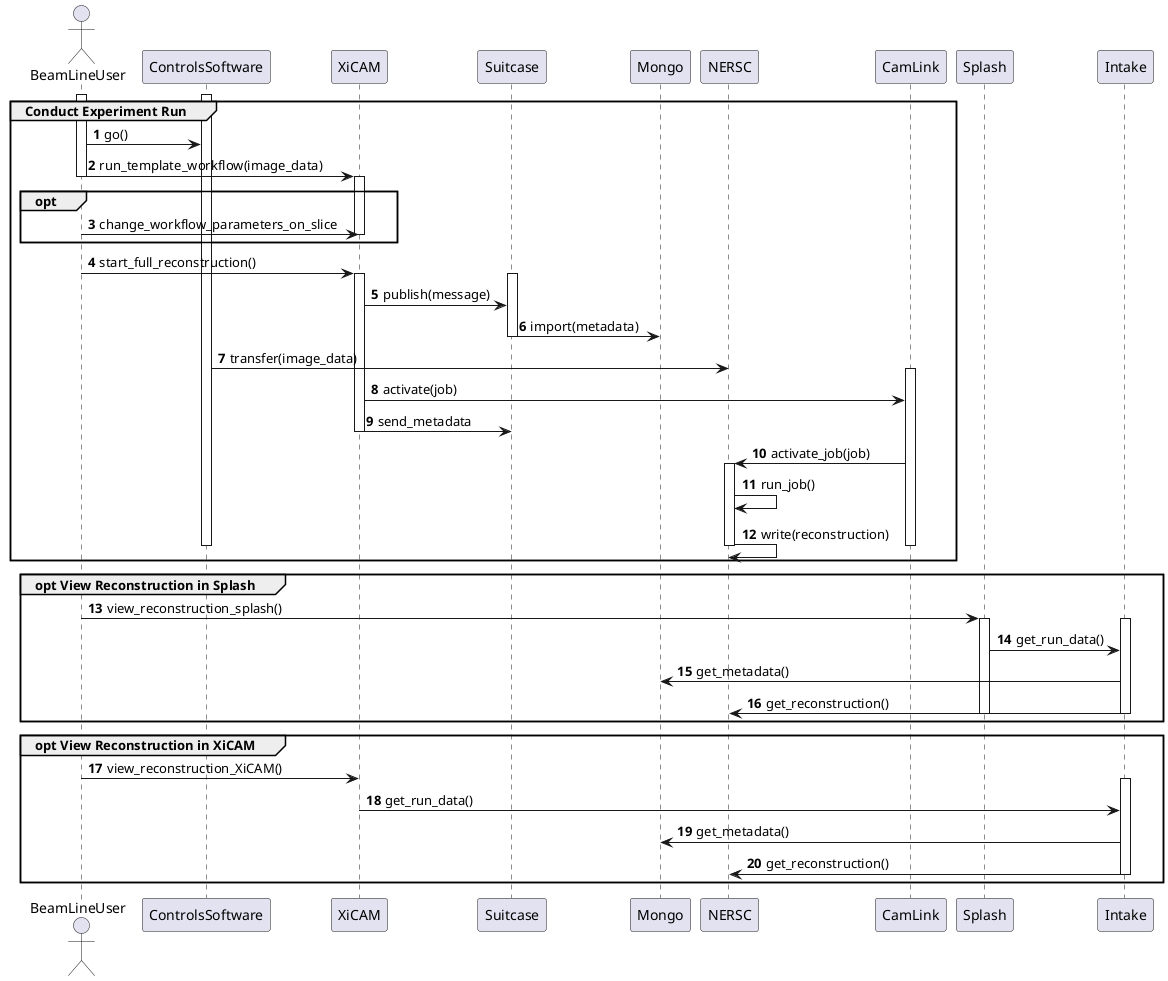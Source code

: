 @startuml

actor BeamLineUser

group Conduct Experiment Run
activate ControlsSoftware
autonumber
    activate BeamLineUser
        BeamLineUser -> ControlsSoftware: go()
        BeamLineUser -> XiCAM: run_template_workflow(image_data)
    deactivate BeamLineUser
    group opt
        activate XiCAM

            BeamLineUser -> XiCAM: change_workflow_parameters_on_slice
        deactivate XiCAM
    end

    BeamLineUser -> XiCAM: start_full_reconstruction()
    activate XiCAM
        activate Suitcase
            XiCAM -> Suitcase: publish(message)
            Suitcase -> Mongo: import(metadata)

        deactivate Suitcase

    ControlsSoftware -> NERSC: transfer(image_data)
    activate CamLink
            XiCAM -> CamLink: activate(job)
            XiCAM -> Suitcase: send_metadata
        deactivate XiCAM
        CamLink ->  NERSC: activate_job(job)
        activate NERSC
            NERSC -> NERSC: run_job()
            NERSC -> NERSC: write(reconstruction)
        deactivate NERSC

    deactivate CamLink

deactivate ControlsSoftware
end


group opt View Reconstruction in Splash

    BeamLineUser -> Splash: view_reconstruction_splash()
    activate Splash
        activate Intake
            Splash -> Intake: get_run_data()
            Intake -> Mongo: get_metadata()
            Intake -> NERSC: get_reconstruction()
        deactivate Intake

    deactivate Splash
end

group opt View Reconstruction in XiCAM


    activate XiCAM
        BeamLineUser -> XiCAM: view_reconstruction_XiCAM()
        activate Intake
            XiCAM -> Intake: get_run_data()
            Intake -> Mongo: get_metadata()
            Intake -> NERSC: get_reconstruction()
        deactivate Intake

    deactivate XiCAM
end
@enduml
